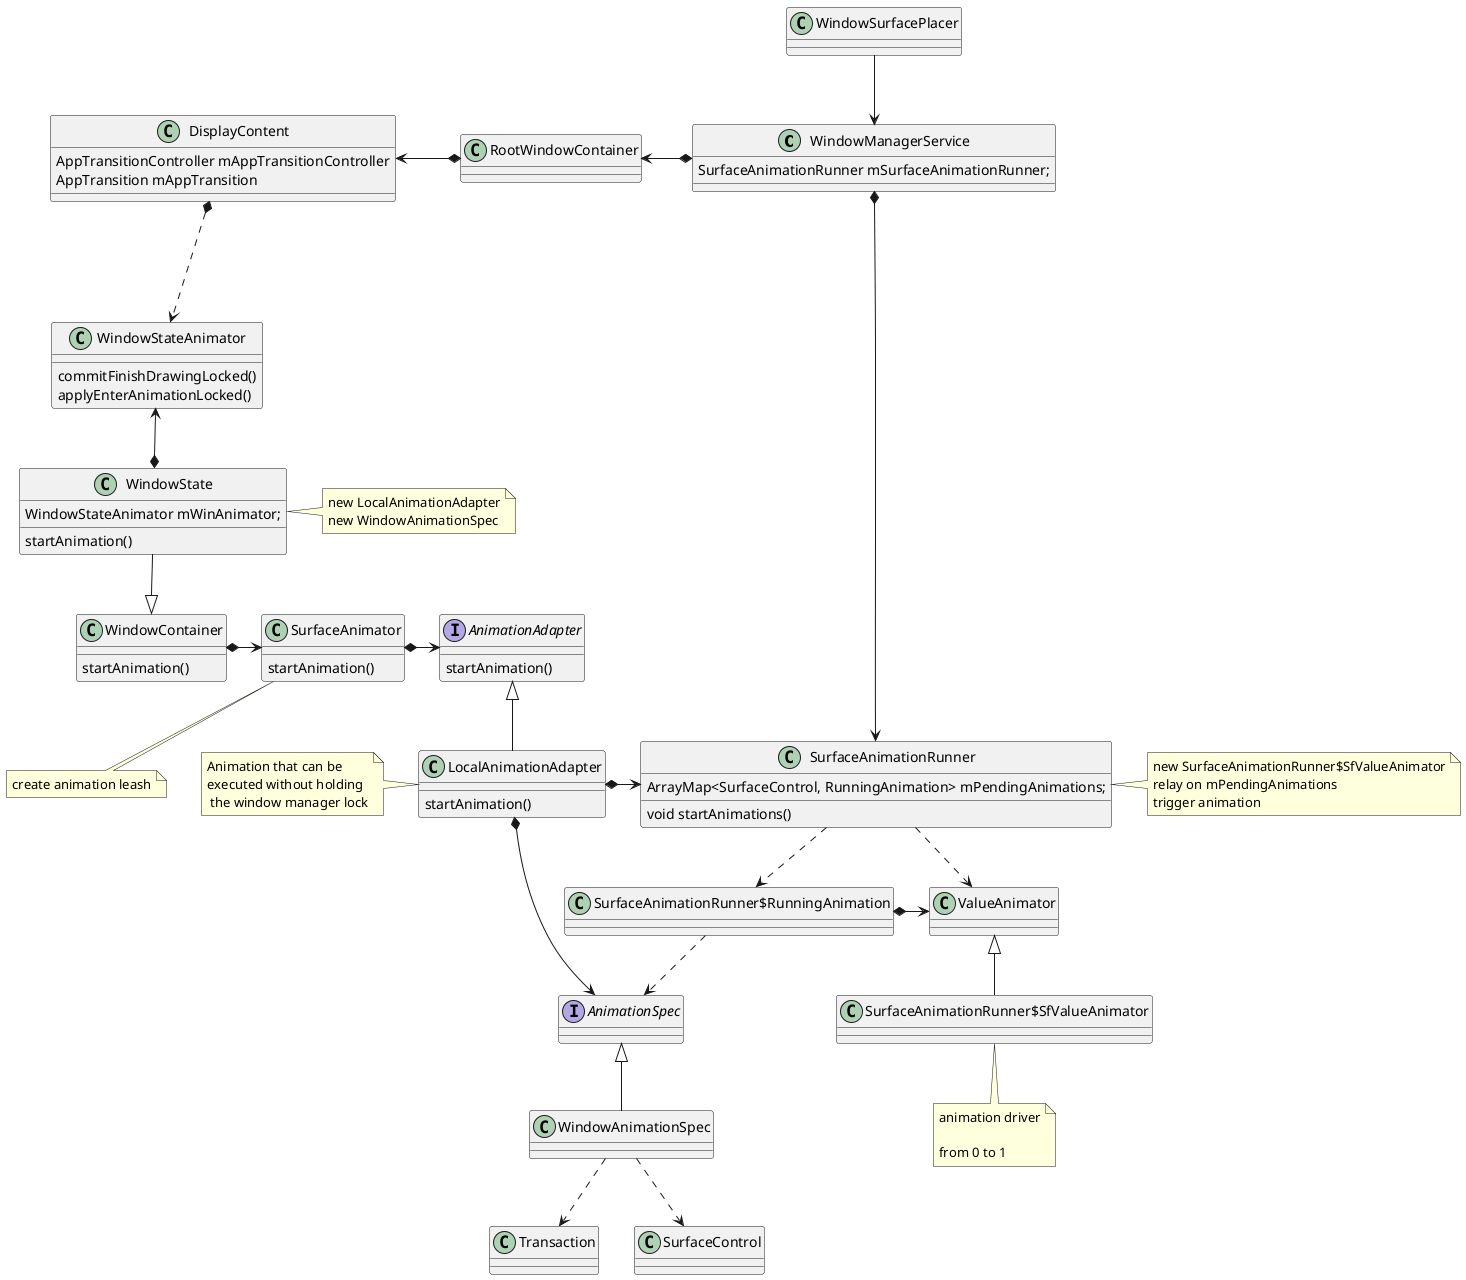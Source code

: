 @startuml
'https://plantuml.com/class-diagram


class WindowManagerService {
SurfaceAnimationRunner mSurfaceAnimationRunner;
}

class SurfaceAnimationRunner {
ArrayMap<SurfaceControl, RunningAnimation> mPendingAnimations;
void startAnimations()
}
note right
new SurfaceAnimationRunner$SfValueAnimator
relay on mPendingAnimations
trigger animation
end note


class WindowState{
WindowStateAnimator mWinAnimator;
startAnimation()
}
note right
new LocalAnimationAdapter
new WindowAnimationSpec
end note

class LocalAnimationAdapter {
startAnimation()
}

note left
Animation that can be
executed without holding
 the window manager lock
end note
class SurfaceAnimator {
startAnimation()
}
note bottom
create animation leash
end note
class SurfaceAnimationRunner$RunningAnimation {

}
interface AnimationAdapter {
startAnimation()
}
class WindowAnimationSpec {

}
class ValueAnimator {

}
class SurfaceAnimationRunner$SfValueAnimator {

}
note bottom
animation driver

from 0 to 1
end note

class Transaction {

}
class SurfaceControl {

}
interface AnimationSpec{
}
class DisplayContent {
AppTransitionController mAppTransitionController
AppTransition mAppTransition
}

class WindowSurfacePlacer{
}
class WindowStateAnimator{
commitFinishDrawingLocked()
applyEnterAnimationLocked()
}

class WindowContainer {
startAnimation()
}

WindowManagerService *-> SurfaceAnimationRunner
WindowContainer *-right-> SurfaceAnimator
WindowState --|> WindowContainer
SurfaceAnimator *-right-> AnimationAdapter
LocalAnimationAdapter -up-|> AnimationAdapter
LocalAnimationAdapter *-right-> SurfaceAnimationRunner
LocalAnimationAdapter *-down-> AnimationSpec
SurfaceAnimationRunner ..> SurfaceAnimationRunner$RunningAnimation
SurfaceAnimationRunner ..> ValueAnimator
SurfaceAnimationRunner$RunningAnimation ..> AnimationSpec
SurfaceAnimationRunner$RunningAnimation *-> ValueAnimator
SurfaceAnimationRunner$SfValueAnimator -up-|> ValueAnimator
WindowAnimationSpec ..> Transaction
WindowAnimationSpec ..> SurfaceControl
WindowAnimationSpec -up-|> AnimationSpec

RootWindowContainer *-left-> DisplayContent
DisplayContent *..down.>  WindowStateAnimator
WindowState *-up-> WindowStateAnimator
WindowSurfacePlacer -down-> WindowManagerService
WindowManagerService *-left-> RootWindowContainer

@enduml